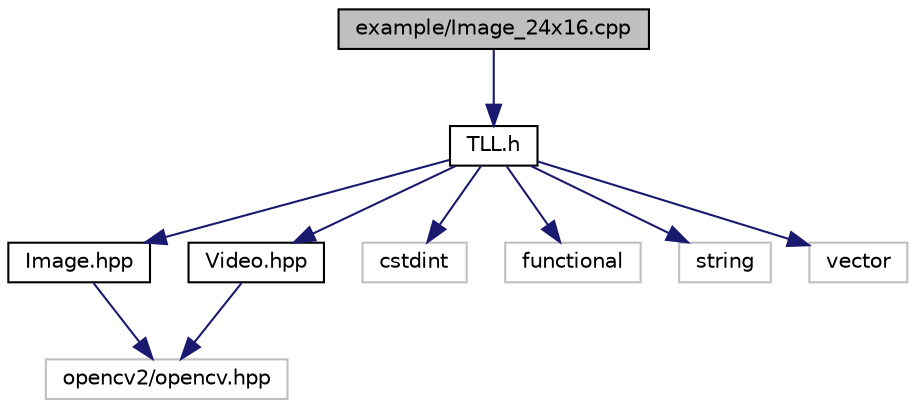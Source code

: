 digraph "example/Image_24x16.cpp"
{
 // LATEX_PDF_SIZE
  edge [fontname="Helvetica",fontsize="10",labelfontname="Helvetica",labelfontsize="10"];
  node [fontname="Helvetica",fontsize="10",shape=record];
  Node1 [label="example/Image_24x16.cpp",height=0.2,width=0.4,color="black", fillcolor="grey75", style="filled", fontcolor="black",tooltip="Drawing image from file."];
  Node1 -> Node2 [color="midnightblue",fontsize="10",style="solid",fontname="Helvetica"];
  Node2 [label="TLL.h",height=0.2,width=0.4,color="black", fillcolor="white", style="filled",URL="$TLL_8h.html",tooltip="API公開用ヘッダファイル"];
  Node2 -> Node3 [color="midnightblue",fontsize="10",style="solid",fontname="Helvetica"];
  Node3 [label="Image.hpp",height=0.2,width=0.4,color="black", fillcolor="white", style="filled",URL="$Image_8hpp.html",tooltip="Image class."];
  Node3 -> Node4 [color="midnightblue",fontsize="10",style="solid",fontname="Helvetica"];
  Node4 [label="opencv2/opencv.hpp",height=0.2,width=0.4,color="grey75", fillcolor="white", style="filled",tooltip=" "];
  Node2 -> Node5 [color="midnightblue",fontsize="10",style="solid",fontname="Helvetica"];
  Node5 [label="Video.hpp",height=0.2,width=0.4,color="black", fillcolor="white", style="filled",URL="$Video_8hpp.html",tooltip="Video class."];
  Node5 -> Node4 [color="midnightblue",fontsize="10",style="solid",fontname="Helvetica"];
  Node2 -> Node6 [color="midnightblue",fontsize="10",style="solid",fontname="Helvetica"];
  Node6 [label="cstdint",height=0.2,width=0.4,color="grey75", fillcolor="white", style="filled",tooltip=" "];
  Node2 -> Node7 [color="midnightblue",fontsize="10",style="solid",fontname="Helvetica"];
  Node7 [label="functional",height=0.2,width=0.4,color="grey75", fillcolor="white", style="filled",tooltip=" "];
  Node2 -> Node8 [color="midnightblue",fontsize="10",style="solid",fontname="Helvetica"];
  Node8 [label="string",height=0.2,width=0.4,color="grey75", fillcolor="white", style="filled",tooltip=" "];
  Node2 -> Node9 [color="midnightblue",fontsize="10",style="solid",fontname="Helvetica"];
  Node9 [label="vector",height=0.2,width=0.4,color="grey75", fillcolor="white", style="filled",tooltip=" "];
}
